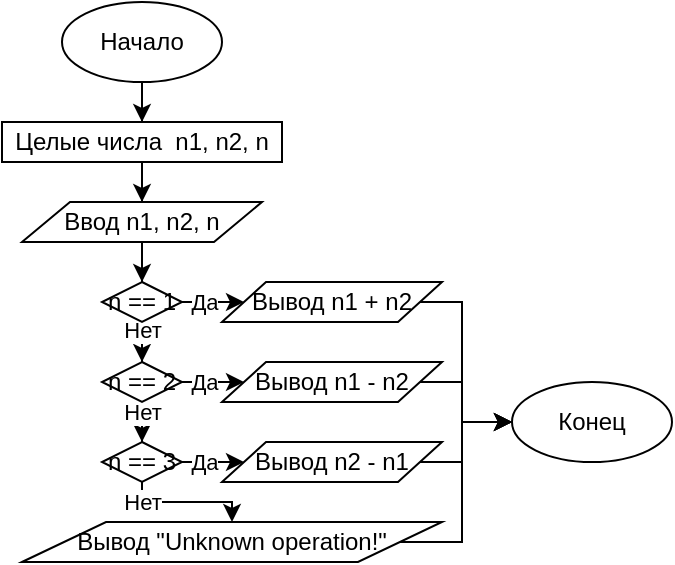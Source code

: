 <mxfile version="13.1.14" type="device"><diagram id="Hsi1N0cberL_-BoPGEi5" name="Page-1"><mxGraphModel dx="635" dy="253" grid="1" gridSize="10" guides="1" tooltips="1" connect="1" arrows="1" fold="1" page="1" pageScale="1" pageWidth="850" pageHeight="1100" math="0" shadow="0"><root><mxCell id="0"/><mxCell id="1" parent="0"/><mxCell id="LDhQOHuRyV1jIk14AgpL-7" style="edgeStyle=orthogonalEdgeStyle;rounded=0;orthogonalLoop=1;jettySize=auto;html=1;entryX=0.5;entryY=0;entryDx=0;entryDy=0;" edge="1" parent="1" source="LDhQOHuRyV1jIk14AgpL-1" target="LDhQOHuRyV1jIk14AgpL-6"><mxGeometry relative="1" as="geometry"/></mxCell><mxCell id="LDhQOHuRyV1jIk14AgpL-1" value="Начало" style="ellipse;whiteSpace=wrap;html=1;" vertex="1" parent="1"><mxGeometry x="200" y="80" width="80" height="40" as="geometry"/></mxCell><mxCell id="LDhQOHuRyV1jIk14AgpL-13" style="edgeStyle=orthogonalEdgeStyle;rounded=0;orthogonalLoop=1;jettySize=auto;html=1;" edge="1" parent="1" source="LDhQOHuRyV1jIk14AgpL-6" target="LDhQOHuRyV1jIk14AgpL-12"><mxGeometry relative="1" as="geometry"/></mxCell><mxCell id="LDhQOHuRyV1jIk14AgpL-6" value="Целые числа&amp;nbsp; n1, n2, n" style="rounded=0;whiteSpace=wrap;html=1;" vertex="1" parent="1"><mxGeometry x="170" y="140" width="140" height="20" as="geometry"/></mxCell><mxCell id="LDhQOHuRyV1jIk14AgpL-16" style="edgeStyle=orthogonalEdgeStyle;rounded=0;orthogonalLoop=1;jettySize=auto;html=1;entryX=0.5;entryY=0;entryDx=0;entryDy=0;" edge="1" parent="1" source="LDhQOHuRyV1jIk14AgpL-12" target="LDhQOHuRyV1jIk14AgpL-15"><mxGeometry relative="1" as="geometry"/></mxCell><mxCell id="LDhQOHuRyV1jIk14AgpL-12" value="Ввод&amp;nbsp;n1, n2, n" style="shape=parallelogram;perimeter=parallelogramPerimeter;whiteSpace=wrap;html=1;" vertex="1" parent="1"><mxGeometry x="180" y="180" width="120" height="20" as="geometry"/></mxCell><mxCell id="LDhQOHuRyV1jIk14AgpL-32" style="edgeStyle=orthogonalEdgeStyle;rounded=0;orthogonalLoop=1;jettySize=auto;html=1;entryX=0;entryY=0.5;entryDx=0;entryDy=0;" edge="1" parent="1" source="LDhQOHuRyV1jIk14AgpL-15" target="LDhQOHuRyV1jIk14AgpL-17"><mxGeometry relative="1" as="geometry"/></mxCell><mxCell id="LDhQOHuRyV1jIk14AgpL-33" value="Да" style="edgeLabel;html=1;align=center;verticalAlign=middle;resizable=0;points=[];" vertex="1" connectable="0" parent="LDhQOHuRyV1jIk14AgpL-32"><mxGeometry x="0.434" relative="1" as="geometry"><mxPoint as="offset"/></mxGeometry></mxCell><mxCell id="LDhQOHuRyV1jIk14AgpL-54" style="edgeStyle=orthogonalEdgeStyle;rounded=0;orthogonalLoop=1;jettySize=auto;html=1;entryX=0.5;entryY=0;entryDx=0;entryDy=0;" edge="1" parent="1" source="LDhQOHuRyV1jIk14AgpL-15" target="LDhQOHuRyV1jIk14AgpL-44"><mxGeometry relative="1" as="geometry"/></mxCell><mxCell id="LDhQOHuRyV1jIk14AgpL-55" value="Нет" style="edgeLabel;html=1;align=center;verticalAlign=middle;resizable=0;points=[];" vertex="1" connectable="0" parent="LDhQOHuRyV1jIk14AgpL-54"><mxGeometry x="0.487" relative="1" as="geometry"><mxPoint y="-1" as="offset"/></mxGeometry></mxCell><mxCell id="LDhQOHuRyV1jIk14AgpL-15" value="n == 1" style="rhombus;whiteSpace=wrap;html=1;" vertex="1" parent="1"><mxGeometry x="220" y="220" width="40" height="20" as="geometry"/></mxCell><mxCell id="LDhQOHuRyV1jIk14AgpL-68" style="edgeStyle=orthogonalEdgeStyle;rounded=0;orthogonalLoop=1;jettySize=auto;html=1;entryX=0;entryY=0.5;entryDx=0;entryDy=0;exitX=1;exitY=0.5;exitDx=0;exitDy=0;" edge="1" parent="1" source="LDhQOHuRyV1jIk14AgpL-17" target="LDhQOHuRyV1jIk14AgpL-62"><mxGeometry relative="1" as="geometry"><Array as="points"><mxPoint x="400" y="230"/><mxPoint x="400" y="290"/></Array></mxGeometry></mxCell><mxCell id="LDhQOHuRyV1jIk14AgpL-17" value="Вывод&amp;nbsp;n1 + n2" style="shape=parallelogram;perimeter=parallelogramPerimeter;whiteSpace=wrap;html=1;" vertex="1" parent="1"><mxGeometry x="280" y="220" width="110" height="20" as="geometry"/></mxCell><mxCell id="LDhQOHuRyV1jIk14AgpL-42" style="edgeStyle=orthogonalEdgeStyle;rounded=0;orthogonalLoop=1;jettySize=auto;html=1;entryX=0;entryY=0.5;entryDx=0;entryDy=0;" edge="1" parent="1" source="LDhQOHuRyV1jIk14AgpL-44" target="LDhQOHuRyV1jIk14AgpL-45"><mxGeometry relative="1" as="geometry"/></mxCell><mxCell id="LDhQOHuRyV1jIk14AgpL-43" value="Да" style="edgeLabel;html=1;align=center;verticalAlign=middle;resizable=0;points=[];" vertex="1" connectable="0" parent="LDhQOHuRyV1jIk14AgpL-42"><mxGeometry x="0.434" relative="1" as="geometry"><mxPoint as="offset"/></mxGeometry></mxCell><mxCell id="LDhQOHuRyV1jIk14AgpL-56" style="edgeStyle=orthogonalEdgeStyle;rounded=0;orthogonalLoop=1;jettySize=auto;html=1;entryX=0.5;entryY=0;entryDx=0;entryDy=0;" edge="1" parent="1" source="LDhQOHuRyV1jIk14AgpL-44" target="LDhQOHuRyV1jIk14AgpL-48"><mxGeometry relative="1" as="geometry"/></mxCell><mxCell id="LDhQOHuRyV1jIk14AgpL-57" value="Нет" style="edgeLabel;html=1;align=center;verticalAlign=middle;resizable=0;points=[];" vertex="1" connectable="0" parent="LDhQOHuRyV1jIk14AgpL-56"><mxGeometry x="-0.823" relative="1" as="geometry"><mxPoint y="-1" as="offset"/></mxGeometry></mxCell><mxCell id="LDhQOHuRyV1jIk14AgpL-44" value="n == 2" style="rhombus;whiteSpace=wrap;html=1;" vertex="1" parent="1"><mxGeometry x="220" y="260" width="40" height="20" as="geometry"/></mxCell><mxCell id="LDhQOHuRyV1jIk14AgpL-67" style="edgeStyle=orthogonalEdgeStyle;rounded=0;orthogonalLoop=1;jettySize=auto;html=1;entryX=0;entryY=0.5;entryDx=0;entryDy=0;" edge="1" parent="1" source="LDhQOHuRyV1jIk14AgpL-45" target="LDhQOHuRyV1jIk14AgpL-62"><mxGeometry relative="1" as="geometry"><Array as="points"><mxPoint x="400" y="270"/><mxPoint x="400" y="290"/></Array></mxGeometry></mxCell><mxCell id="LDhQOHuRyV1jIk14AgpL-45" value="Вывод&amp;nbsp;n1 - n2" style="shape=parallelogram;perimeter=parallelogramPerimeter;whiteSpace=wrap;html=1;" vertex="1" parent="1"><mxGeometry x="280" y="260" width="110" height="20" as="geometry"/></mxCell><mxCell id="LDhQOHuRyV1jIk14AgpL-46" style="edgeStyle=orthogonalEdgeStyle;rounded=0;orthogonalLoop=1;jettySize=auto;html=1;entryX=0;entryY=0.5;entryDx=0;entryDy=0;" edge="1" parent="1" source="LDhQOHuRyV1jIk14AgpL-48" target="LDhQOHuRyV1jIk14AgpL-49"><mxGeometry relative="1" as="geometry"/></mxCell><mxCell id="LDhQOHuRyV1jIk14AgpL-47" value="Да" style="edgeLabel;html=1;align=center;verticalAlign=middle;resizable=0;points=[];" vertex="1" connectable="0" parent="LDhQOHuRyV1jIk14AgpL-46"><mxGeometry x="0.434" relative="1" as="geometry"><mxPoint as="offset"/></mxGeometry></mxCell><mxCell id="LDhQOHuRyV1jIk14AgpL-60" style="edgeStyle=orthogonalEdgeStyle;rounded=0;orthogonalLoop=1;jettySize=auto;html=1;entryX=0.5;entryY=0;entryDx=0;entryDy=0;" edge="1" parent="1" source="LDhQOHuRyV1jIk14AgpL-48" target="LDhQOHuRyV1jIk14AgpL-53"><mxGeometry relative="1" as="geometry"><Array as="points"><mxPoint x="240" y="330"/><mxPoint x="285" y="330"/></Array></mxGeometry></mxCell><mxCell id="LDhQOHuRyV1jIk14AgpL-61" value="Нет" style="edgeLabel;html=1;align=center;verticalAlign=middle;resizable=0;points=[];" vertex="1" connectable="0" parent="LDhQOHuRyV1jIk14AgpL-60"><mxGeometry x="-0.697" relative="1" as="geometry"><mxPoint as="offset"/></mxGeometry></mxCell><mxCell id="LDhQOHuRyV1jIk14AgpL-48" value="n == 3" style="rhombus;whiteSpace=wrap;html=1;" vertex="1" parent="1"><mxGeometry x="220" y="300" width="40" height="20" as="geometry"/></mxCell><mxCell id="LDhQOHuRyV1jIk14AgpL-66" style="edgeStyle=orthogonalEdgeStyle;rounded=0;orthogonalLoop=1;jettySize=auto;html=1;entryX=0;entryY=0.5;entryDx=0;entryDy=0;" edge="1" parent="1" source="LDhQOHuRyV1jIk14AgpL-49" target="LDhQOHuRyV1jIk14AgpL-62"><mxGeometry relative="1" as="geometry"><Array as="points"><mxPoint x="400" y="310"/><mxPoint x="400" y="290"/></Array></mxGeometry></mxCell><mxCell id="LDhQOHuRyV1jIk14AgpL-49" value="Вывод&amp;nbsp;n2 - n1" style="shape=parallelogram;perimeter=parallelogramPerimeter;whiteSpace=wrap;html=1;" vertex="1" parent="1"><mxGeometry x="280" y="300" width="110" height="20" as="geometry"/></mxCell><mxCell id="LDhQOHuRyV1jIk14AgpL-69" style="edgeStyle=orthogonalEdgeStyle;rounded=0;orthogonalLoop=1;jettySize=auto;html=1;entryX=0;entryY=0.5;entryDx=0;entryDy=0;" edge="1" parent="1" source="LDhQOHuRyV1jIk14AgpL-53" target="LDhQOHuRyV1jIk14AgpL-62"><mxGeometry relative="1" as="geometry"><Array as="points"><mxPoint x="400" y="350"/><mxPoint x="400" y="290"/></Array></mxGeometry></mxCell><mxCell id="LDhQOHuRyV1jIk14AgpL-53" value="Вывод&amp;nbsp;&quot;Unknown operation!&quot;" style="shape=parallelogram;perimeter=parallelogramPerimeter;whiteSpace=wrap;html=1;" vertex="1" parent="1"><mxGeometry x="180" y="340" width="210" height="20" as="geometry"/></mxCell><mxCell id="LDhQOHuRyV1jIk14AgpL-62" value="Конец" style="ellipse;whiteSpace=wrap;html=1;" vertex="1" parent="1"><mxGeometry x="425" y="270" width="80" height="40" as="geometry"/></mxCell></root></mxGraphModel></diagram></mxfile>